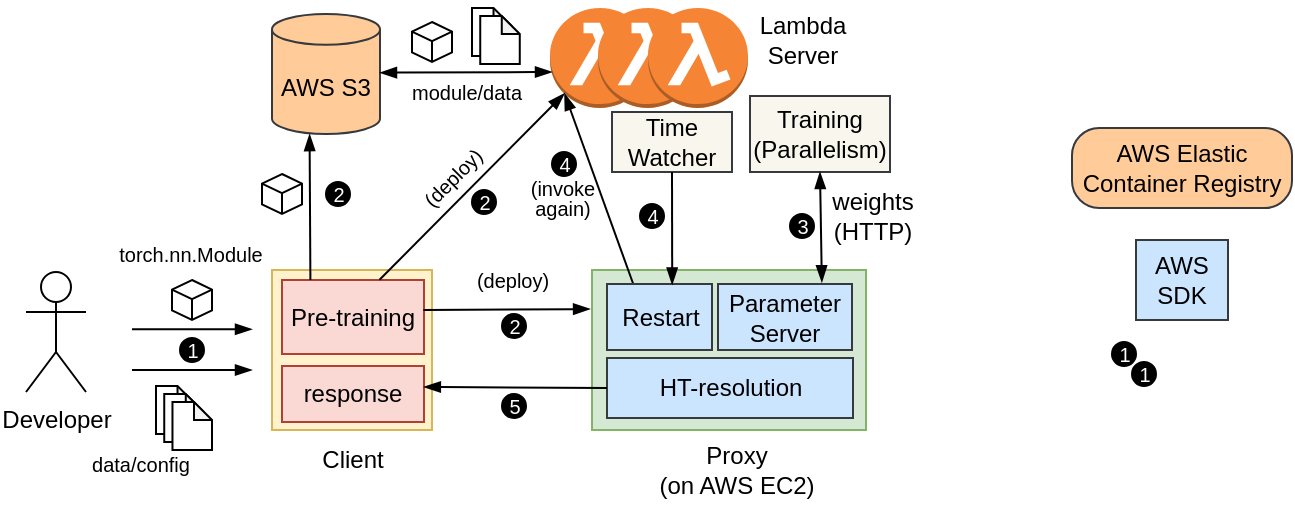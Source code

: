<mxfile version="21.5.2" type="github">
  <diagram name="第 1 页" id="vYGmFmP2Lva24OXTDVVa">
    <mxGraphModel dx="629" dy="430" grid="1" gridSize="10" guides="1" tooltips="1" connect="1" arrows="1" fold="1" page="1" pageScale="1" pageWidth="827" pageHeight="1169" math="0" shadow="0">
      <root>
        <mxCell id="0" />
        <mxCell id="1" parent="0" />
        <mxCell id="0ty1MtPIsn8DT-ruyWdK-3" value="AWS Elastic Container Registry" style="rounded=1;whiteSpace=wrap;html=1;fillColor=#ffcc99;strokeColor=#36393d;arcSize=34;" parent="1" vertex="1">
          <mxGeometry x="600" y="169" width="110" height="40" as="geometry" />
        </mxCell>
        <mxCell id="0ty1MtPIsn8DT-ruyWdK-4" value="AWS S3" style="shape=cylinder3;whiteSpace=wrap;html=1;boundedLbl=1;backgroundOutline=1;size=7.692;fillColor=#ffcc99;strokeColor=#36393d;" parent="1" vertex="1">
          <mxGeometry x="200" y="112" width="54" height="60" as="geometry" />
        </mxCell>
        <mxCell id="0ty1MtPIsn8DT-ruyWdK-6" value="" style="outlineConnect=0;dashed=0;verticalLabelPosition=bottom;verticalAlign=top;align=center;html=1;shape=mxgraph.aws3.lambda_function;fillColor=#F58534;gradientColor=none;" parent="1" vertex="1">
          <mxGeometry x="339" y="109" width="50" height="50" as="geometry" />
        </mxCell>
        <mxCell id="0ty1MtPIsn8DT-ruyWdK-8" value="" style="rounded=0;whiteSpace=wrap;html=1;fillColor=#fff2cc;strokeColor=#d6b656;" parent="1" vertex="1">
          <mxGeometry x="200" y="240" width="80" height="80" as="geometry" />
        </mxCell>
        <mxCell id="0ty1MtPIsn8DT-ruyWdK-1" value="AWS SDK" style="rounded=0;whiteSpace=wrap;html=1;fillColor=#cce5ff;strokeColor=#36393d;" parent="1" vertex="1">
          <mxGeometry x="632" y="225" width="46" height="40" as="geometry" />
        </mxCell>
        <mxCell id="0ty1MtPIsn8DT-ruyWdK-10" value="Developer" style="shape=umlActor;verticalLabelPosition=bottom;verticalAlign=top;html=1;outlineConnect=0;" parent="1" vertex="1">
          <mxGeometry x="77" y="241" width="30" height="60" as="geometry" />
        </mxCell>
        <mxCell id="0ty1MtPIsn8DT-ruyWdK-11" value="" style="endArrow=blockThin;html=1;rounded=0;endFill=1;" parent="1" edge="1">
          <mxGeometry width="50" height="50" relative="1" as="geometry">
            <mxPoint x="130" y="269.62" as="sourcePoint" />
            <mxPoint x="190" y="269.62" as="targetPoint" />
          </mxGeometry>
        </mxCell>
        <mxCell id="0ty1MtPIsn8DT-ruyWdK-12" value="" style="endArrow=blockThin;html=1;rounded=0;endFill=1;" parent="1" edge="1">
          <mxGeometry width="50" height="50" relative="1" as="geometry">
            <mxPoint x="130" y="290" as="sourcePoint" />
            <mxPoint x="190" y="290" as="targetPoint" />
          </mxGeometry>
        </mxCell>
        <mxCell id="0ty1MtPIsn8DT-ruyWdK-13" value="" style="html=1;shape=mxgraph.basic.isocube;isoAngle=15;" parent="1" vertex="1">
          <mxGeometry x="150" y="245" width="20" height="20" as="geometry" />
        </mxCell>
        <mxCell id="0ty1MtPIsn8DT-ruyWdK-14" value="&lt;font style=&quot;font-size: 10px;&quot;&gt;torch.nn.Module&lt;/font&gt;" style="text;html=1;align=center;verticalAlign=middle;resizable=0;points=[];autosize=1;strokeColor=none;fillColor=none;" parent="1" vertex="1">
          <mxGeometry x="109" y="217" width="100" height="30" as="geometry" />
        </mxCell>
        <mxCell id="0ty1MtPIsn8DT-ruyWdK-17" value="Client" style="text;html=1;align=center;verticalAlign=middle;resizable=0;points=[];autosize=1;strokeColor=none;fillColor=none;" parent="1" vertex="1">
          <mxGeometry x="215" y="320" width="50" height="30" as="geometry" />
        </mxCell>
        <mxCell id="0ty1MtPIsn8DT-ruyWdK-22" value="" style="group" parent="1" vertex="1" connectable="0">
          <mxGeometry x="142" y="298" width="28" height="32" as="geometry" />
        </mxCell>
        <mxCell id="0ty1MtPIsn8DT-ruyWdK-18" value="" style="shape=note;whiteSpace=wrap;html=1;backgroundOutline=1;darkOpacity=0.05;size=9;" parent="0ty1MtPIsn8DT-ruyWdK-22" vertex="1">
          <mxGeometry width="19.765" height="24" as="geometry" />
        </mxCell>
        <mxCell id="0ty1MtPIsn8DT-ruyWdK-19" value="" style="shape=note;whiteSpace=wrap;html=1;backgroundOutline=1;darkOpacity=0.05;size=9;" parent="0ty1MtPIsn8DT-ruyWdK-22" vertex="1">
          <mxGeometry x="4.118" y="4" width="19.765" height="24" as="geometry" />
        </mxCell>
        <mxCell id="0ty1MtPIsn8DT-ruyWdK-20" value="" style="shape=note;whiteSpace=wrap;html=1;backgroundOutline=1;darkOpacity=0.05;size=9;" parent="0ty1MtPIsn8DT-ruyWdK-22" vertex="1">
          <mxGeometry x="8.235" y="8" width="19.765" height="24" as="geometry" />
        </mxCell>
        <mxCell id="0ty1MtPIsn8DT-ruyWdK-23" value="&lt;font style=&quot;font-size: 10px;&quot;&gt;data/config&lt;/font&gt;" style="text;html=1;align=center;verticalAlign=middle;resizable=0;points=[];autosize=1;strokeColor=none;fillColor=none;" parent="1" vertex="1">
          <mxGeometry x="99" y="322" width="70" height="30" as="geometry" />
        </mxCell>
        <mxCell id="0ty1MtPIsn8DT-ruyWdK-25" value="Pre-training" style="rounded=0;whiteSpace=wrap;html=1;fillColor=#fad9d5;strokeColor=#ae4132;" parent="1" vertex="1">
          <mxGeometry x="205" y="245" width="71" height="37" as="geometry" />
        </mxCell>
        <mxCell id="vOYcjfGLHSD7jjnJ-SRt-3" value="" style="endArrow=blockThin;html=1;rounded=0;exitX=0.2;exitY=0;exitDx=0;exitDy=0;exitPerimeter=0;entryX=0.348;entryY=1.001;entryDx=0;entryDy=0;entryPerimeter=0;endFill=1;" parent="1" source="0ty1MtPIsn8DT-ruyWdK-25" edge="1" target="0ty1MtPIsn8DT-ruyWdK-4">
          <mxGeometry width="50" height="50" relative="1" as="geometry">
            <mxPoint x="219.71" y="236" as="sourcePoint" />
            <mxPoint x="220" y="171" as="targetPoint" />
          </mxGeometry>
        </mxCell>
        <mxCell id="vOYcjfGLHSD7jjnJ-SRt-5" value="" style="endArrow=blockThin;startArrow=blockThin;html=1;rounded=0;exitX=0.973;exitY=0.444;exitDx=0;exitDy=0;exitPerimeter=0;endFill=1;startFill=1;" parent="1" edge="1">
          <mxGeometry width="50" height="50" relative="1" as="geometry">
            <mxPoint x="254.002" y="141.32" as="sourcePoint" />
            <mxPoint x="340" y="141" as="targetPoint" />
          </mxGeometry>
        </mxCell>
        <mxCell id="vOYcjfGLHSD7jjnJ-SRt-11" value="" style="html=1;shape=mxgraph.basic.isocube;isoAngle=15;" parent="1" vertex="1">
          <mxGeometry x="270" y="116" width="20" height="20" as="geometry" />
        </mxCell>
        <mxCell id="vOYcjfGLHSD7jjnJ-SRt-12" value="" style="group" parent="1" vertex="1" connectable="0">
          <mxGeometry x="300" y="109" width="28" height="32" as="geometry" />
        </mxCell>
        <mxCell id="vOYcjfGLHSD7jjnJ-SRt-13" value="" style="shape=note;whiteSpace=wrap;html=1;backgroundOutline=1;darkOpacity=0.05;size=9;" parent="vOYcjfGLHSD7jjnJ-SRt-12" vertex="1">
          <mxGeometry width="19.765" height="24" as="geometry" />
        </mxCell>
        <mxCell id="vOYcjfGLHSD7jjnJ-SRt-14" value="" style="shape=note;whiteSpace=wrap;html=1;backgroundOutline=1;darkOpacity=0.05;size=9;" parent="vOYcjfGLHSD7jjnJ-SRt-12" vertex="1">
          <mxGeometry x="4.118" y="4" width="19.765" height="24" as="geometry" />
        </mxCell>
        <mxCell id="vOYcjfGLHSD7jjnJ-SRt-18" value="" style="endArrow=blockThin;html=1;rounded=0;entryX=0.145;entryY=0.855;entryDx=0;entryDy=0;entryPerimeter=0;exitX=0.687;exitY=-0.003;exitDx=0;exitDy=0;exitPerimeter=0;endFill=1;" parent="1" target="0ty1MtPIsn8DT-ruyWdK-6" edge="1" source="0ty1MtPIsn8DT-ruyWdK-25">
          <mxGeometry width="50" height="50" relative="1" as="geometry">
            <mxPoint x="255" y="245" as="sourcePoint" />
            <mxPoint x="305" y="195" as="targetPoint" />
          </mxGeometry>
        </mxCell>
        <mxCell id="vOYcjfGLHSD7jjnJ-SRt-19" value="&lt;font style=&quot;font-size: 10px;&quot;&gt;(deploy)&lt;/font&gt;" style="text;html=1;align=center;verticalAlign=middle;resizable=0;points=[];autosize=1;strokeColor=none;fillColor=none;rotation=315;" parent="1" vertex="1">
          <mxGeometry x="260" y="179" width="60" height="30" as="geometry" />
        </mxCell>
        <mxCell id="vOYcjfGLHSD7jjnJ-SRt-23" value="" style="endArrow=blockThin;html=1;rounded=0;exitX=0.996;exitY=0.406;exitDx=0;exitDy=0;entryX=-0.007;entryY=0.244;entryDx=0;entryDy=0;exitPerimeter=0;endFill=1;entryPerimeter=0;" parent="1" source="0ty1MtPIsn8DT-ruyWdK-25" target="vOYcjfGLHSD7jjnJ-SRt-28" edge="1">
          <mxGeometry width="50" height="50" relative="1" as="geometry">
            <mxPoint x="300" y="300" as="sourcePoint" />
            <mxPoint x="360" y="257" as="targetPoint" />
          </mxGeometry>
        </mxCell>
        <mxCell id="vOYcjfGLHSD7jjnJ-SRt-24" value="Proxy&lt;br&gt;(on AWS EC2)" style="text;html=1;align=center;verticalAlign=middle;resizable=0;points=[];autosize=1;strokeColor=none;fillColor=none;" parent="1" vertex="1">
          <mxGeometry x="382" y="320" width="100" height="40" as="geometry" />
        </mxCell>
        <mxCell id="vOYcjfGLHSD7jjnJ-SRt-25" value="" style="outlineConnect=0;dashed=0;verticalLabelPosition=bottom;verticalAlign=top;align=center;html=1;shape=mxgraph.aws3.lambda_function;fillColor=#F58534;gradientColor=none;" parent="1" vertex="1">
          <mxGeometry x="363" y="109" width="50" height="50" as="geometry" />
        </mxCell>
        <mxCell id="vOYcjfGLHSD7jjnJ-SRt-26" value="" style="outlineConnect=0;dashed=0;verticalLabelPosition=bottom;verticalAlign=top;align=center;html=1;shape=mxgraph.aws3.lambda_function;fillColor=#F58534;gradientColor=none;" parent="1" vertex="1">
          <mxGeometry x="388" y="109" width="50" height="50" as="geometry" />
        </mxCell>
        <mxCell id="vOYcjfGLHSD7jjnJ-SRt-28" value="" style="rounded=0;whiteSpace=wrap;html=1;fillColor=#d5e8d4;strokeColor=#82b366;" parent="1" vertex="1">
          <mxGeometry x="360" y="240" width="137" height="80" as="geometry" />
        </mxCell>
        <mxCell id="vOYcjfGLHSD7jjnJ-SRt-27" value="Parameter&lt;br&gt;Server" style="rounded=0;whiteSpace=wrap;html=1;fillColor=#cce5ff;strokeColor=#36393d;" parent="1" vertex="1">
          <mxGeometry x="423" y="247" width="67" height="33" as="geometry" />
        </mxCell>
        <mxCell id="vOYcjfGLHSD7jjnJ-SRt-30" value="Time Watcher" style="rounded=0;whiteSpace=wrap;html=1;fillColor=#f9f7ed;strokeColor=#36393d;" parent="1" vertex="1">
          <mxGeometry x="370" y="161" width="60" height="30" as="geometry" />
        </mxCell>
        <mxCell id="vOYcjfGLHSD7jjnJ-SRt-31" value="Training&lt;br&gt;(Parallelism)" style="rounded=0;whiteSpace=wrap;html=1;fillColor=#f9f7ed;strokeColor=#36393d;" parent="1" vertex="1">
          <mxGeometry x="439" y="153" width="70" height="38" as="geometry" />
        </mxCell>
        <mxCell id="vOYcjfGLHSD7jjnJ-SRt-33" value="" style="endArrow=blockThin;startArrow=blockThin;html=1;rounded=0;exitX=0.775;exitY=-0.027;exitDx=0;exitDy=0;entryX=0.5;entryY=1;entryDx=0;entryDy=0;endFill=1;startFill=1;exitPerimeter=0;" parent="1" target="vOYcjfGLHSD7jjnJ-SRt-31" edge="1" source="vOYcjfGLHSD7jjnJ-SRt-27">
          <mxGeometry width="50" height="50" relative="1" as="geometry">
            <mxPoint x="474.75" y="247" as="sourcePoint" />
            <mxPoint x="477.71" y="179" as="targetPoint" />
          </mxGeometry>
        </mxCell>
        <mxCell id="neycpDrNxqpwpsXbRo6l-1" style="rounded=0;orthogonalLoop=1;jettySize=auto;html=1;exitX=0.25;exitY=0;exitDx=0;exitDy=0;entryX=0.145;entryY=0.855;entryDx=0;entryDy=0;entryPerimeter=0;endArrow=blockThin;endFill=1;" edge="1" parent="1" source="vOYcjfGLHSD7jjnJ-SRt-34" target="0ty1MtPIsn8DT-ruyWdK-6">
          <mxGeometry relative="1" as="geometry">
            <mxPoint x="375.625" y="247" as="sourcePoint" />
            <mxPoint x="359" y="159" as="targetPoint" />
          </mxGeometry>
        </mxCell>
        <mxCell id="vOYcjfGLHSD7jjnJ-SRt-34" value="Restart" style="rounded=0;whiteSpace=wrap;html=1;fillColor=#cce5ff;strokeColor=#36393d;" parent="1" vertex="1">
          <mxGeometry x="367.5" y="247" width="52.5" height="33" as="geometry" />
        </mxCell>
        <mxCell id="vOYcjfGLHSD7jjnJ-SRt-36" value="" style="endArrow=blockThin;html=1;rounded=0;exitX=0.5;exitY=1;exitDx=0;exitDy=0;entryX=0.621;entryY=0.009;entryDx=0;entryDy=0;entryPerimeter=0;endFill=1;" parent="1" source="vOYcjfGLHSD7jjnJ-SRt-30" target="vOYcjfGLHSD7jjnJ-SRt-34" edge="1">
          <mxGeometry width="50" height="50" relative="1" as="geometry">
            <mxPoint x="320" y="230" as="sourcePoint" />
            <mxPoint x="390" y="230" as="targetPoint" />
          </mxGeometry>
        </mxCell>
        <mxCell id="vOYcjfGLHSD7jjnJ-SRt-38" value="&lt;font style=&quot;font-size: 10px;&quot;&gt;(deploy)&lt;/font&gt;" style="text;html=1;align=center;verticalAlign=middle;resizable=0;points=[];autosize=1;strokeColor=none;fillColor=none;rotation=0;" parent="1" vertex="1">
          <mxGeometry x="290" y="230" width="60" height="30" as="geometry" />
        </mxCell>
        <mxCell id="vOYcjfGLHSD7jjnJ-SRt-39" value="&lt;p style=&quot;line-height: 80%;&quot;&gt;&lt;font style=&quot;font-size: 10px;&quot;&gt;(invoke&lt;br&gt;again)&lt;/font&gt;&lt;/p&gt;" style="text;html=1;align=center;verticalAlign=middle;resizable=0;points=[];autosize=1;strokeColor=none;fillColor=none;rotation=0;" parent="1" vertex="1">
          <mxGeometry x="315" y="174" width="60" height="60" as="geometry" />
        </mxCell>
        <mxCell id="vOYcjfGLHSD7jjnJ-SRt-40" value="HT-resolution" style="rounded=0;whiteSpace=wrap;html=1;fillColor=#cce5ff;strokeColor=#36393d;" parent="1" vertex="1">
          <mxGeometry x="367.5" y="284" width="123" height="30" as="geometry" />
        </mxCell>
        <mxCell id="vOYcjfGLHSD7jjnJ-SRt-41" value="response" style="rounded=0;whiteSpace=wrap;html=1;fillColor=#fad9d5;strokeColor=#ae4132;" parent="1" vertex="1">
          <mxGeometry x="205" y="288" width="71" height="28" as="geometry" />
        </mxCell>
        <mxCell id="vOYcjfGLHSD7jjnJ-SRt-42" value="Lambda&lt;br&gt;Server" style="text;html=1;align=center;verticalAlign=middle;resizable=0;points=[];autosize=1;strokeColor=none;fillColor=none;" parent="1" vertex="1">
          <mxGeometry x="430" y="105" width="70" height="40" as="geometry" />
        </mxCell>
        <mxCell id="vOYcjfGLHSD7jjnJ-SRt-43" value="weights&lt;br&gt;(HTTP)" style="text;html=1;align=center;verticalAlign=middle;resizable=0;points=[];autosize=1;strokeColor=none;fillColor=none;" parent="1" vertex="1">
          <mxGeometry x="470" y="193" width="60" height="40" as="geometry" />
        </mxCell>
        <mxCell id="vOYcjfGLHSD7jjnJ-SRt-44" value="" style="endArrow=blockThin;html=1;rounded=0;exitX=0;exitY=0.5;exitDx=0;exitDy=0;entryX=0.999;entryY=0.374;entryDx=0;entryDy=0;endFill=1;entryPerimeter=0;" parent="1" source="vOYcjfGLHSD7jjnJ-SRt-40" edge="1" target="vOYcjfGLHSD7jjnJ-SRt-41">
          <mxGeometry width="50" height="50" relative="1" as="geometry">
            <mxPoint x="367.5" y="296" as="sourcePoint" />
            <mxPoint x="277" y="299.0" as="targetPoint" />
          </mxGeometry>
        </mxCell>
        <mxCell id="neycpDrNxqpwpsXbRo6l-3" value="" style="html=1;shape=mxgraph.basic.isocube;isoAngle=15;" vertex="1" parent="1">
          <mxGeometry x="195" y="192" width="20" height="20" as="geometry" />
        </mxCell>
        <mxCell id="neycpDrNxqpwpsXbRo6l-7" value="1" style="verticalLabelPosition=middle;verticalAlign=middle;html=1;shape=mxgraph.flowchart.on-page_reference;fillColor=#000000;labelPosition=center;align=center;fontColor=#FFFFFF;fontSize=10;" vertex="1" parent="1">
          <mxGeometry x="154" y="274" width="12" height="12" as="geometry" />
        </mxCell>
        <mxCell id="neycpDrNxqpwpsXbRo6l-8" value="2" style="verticalLabelPosition=middle;verticalAlign=middle;html=1;shape=mxgraph.flowchart.on-page_reference;fillColor=#000000;labelPosition=center;align=center;fontColor=#FFFFFF;fontSize=10;" vertex="1" parent="1">
          <mxGeometry x="227" y="196" width="12" height="12" as="geometry" />
        </mxCell>
        <mxCell id="neycpDrNxqpwpsXbRo6l-9" value="2" style="verticalLabelPosition=middle;verticalAlign=middle;html=1;shape=mxgraph.flowchart.on-page_reference;fillColor=#000000;labelPosition=center;align=center;fontColor=#FFFFFF;fontSize=10;" vertex="1" parent="1">
          <mxGeometry x="300" y="200" width="12" height="12" as="geometry" />
        </mxCell>
        <mxCell id="neycpDrNxqpwpsXbRo6l-10" value="2" style="verticalLabelPosition=middle;verticalAlign=middle;html=1;shape=mxgraph.flowchart.on-page_reference;fillColor=#000000;labelPosition=center;align=center;fontColor=#FFFFFF;fontSize=10;" vertex="1" parent="1">
          <mxGeometry x="315" y="262" width="12" height="12" as="geometry" />
        </mxCell>
        <mxCell id="neycpDrNxqpwpsXbRo6l-11" value="1" style="verticalLabelPosition=middle;verticalAlign=middle;html=1;shape=mxgraph.flowchart.on-page_reference;fillColor=#000000;labelPosition=center;align=center;fontColor=#FFFFFF;fontSize=10;" vertex="1" parent="1">
          <mxGeometry x="620" y="276" width="12" height="12" as="geometry" />
        </mxCell>
        <mxCell id="neycpDrNxqpwpsXbRo6l-12" value="1" style="verticalLabelPosition=middle;verticalAlign=middle;html=1;shape=mxgraph.flowchart.on-page_reference;fillColor=#000000;labelPosition=center;align=center;fontColor=#FFFFFF;fontSize=10;" vertex="1" parent="1">
          <mxGeometry x="630" y="286" width="12" height="12" as="geometry" />
        </mxCell>
        <mxCell id="neycpDrNxqpwpsXbRo6l-15" value="3" style="verticalLabelPosition=middle;verticalAlign=middle;html=1;shape=mxgraph.flowchart.on-page_reference;fillColor=#000000;labelPosition=center;align=center;fontColor=#FFFFFF;fontSize=10;" vertex="1" parent="1">
          <mxGeometry x="459" y="212" width="12" height="12" as="geometry" />
        </mxCell>
        <mxCell id="neycpDrNxqpwpsXbRo6l-16" value="4" style="verticalLabelPosition=middle;verticalAlign=middle;html=1;shape=mxgraph.flowchart.on-page_reference;fillColor=#000000;labelPosition=center;align=center;fontColor=#FFFFFF;fontSize=10;" vertex="1" parent="1">
          <mxGeometry x="384" y="207" width="12" height="12" as="geometry" />
        </mxCell>
        <mxCell id="neycpDrNxqpwpsXbRo6l-18" value="4" style="verticalLabelPosition=middle;verticalAlign=middle;html=1;shape=mxgraph.flowchart.on-page_reference;fillColor=#000000;labelPosition=center;align=center;fontColor=#FFFFFF;fontSize=10;" vertex="1" parent="1">
          <mxGeometry x="340" y="181" width="12" height="12" as="geometry" />
        </mxCell>
        <mxCell id="neycpDrNxqpwpsXbRo6l-20" value="5" style="verticalLabelPosition=middle;verticalAlign=middle;html=1;shape=mxgraph.flowchart.on-page_reference;fillColor=#000000;labelPosition=center;align=center;fontColor=#FFFFFF;fontSize=10;" vertex="1" parent="1">
          <mxGeometry x="315" y="302" width="12" height="12" as="geometry" />
        </mxCell>
        <mxCell id="neycpDrNxqpwpsXbRo6l-21" value="&lt;font style=&quot;font-size: 10px;&quot;&gt;module/data&lt;/font&gt;" style="text;html=1;align=center;verticalAlign=middle;resizable=0;points=[];autosize=1;strokeColor=none;fillColor=none;" vertex="1" parent="1">
          <mxGeometry x="257" y="136" width="80" height="30" as="geometry" />
        </mxCell>
      </root>
    </mxGraphModel>
  </diagram>
</mxfile>
